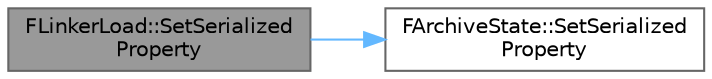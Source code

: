 digraph "FLinkerLoad::SetSerializedProperty"
{
 // INTERACTIVE_SVG=YES
 // LATEX_PDF_SIZE
  bgcolor="transparent";
  edge [fontname=Helvetica,fontsize=10,labelfontname=Helvetica,labelfontsize=10];
  node [fontname=Helvetica,fontsize=10,shape=box,height=0.2,width=0.4];
  rankdir="LR";
  Node1 [id="Node000001",label="FLinkerLoad::SetSerialized\lProperty",height=0.2,width=0.4,color="gray40", fillcolor="grey60", style="filled", fontcolor="black",tooltip="Overrides the property that is currently being serialized."];
  Node1 -> Node2 [id="edge1_Node000001_Node000002",color="steelblue1",style="solid",tooltip=" "];
  Node2 [id="Node000002",label="FArchiveState::SetSerialized\lProperty",height=0.2,width=0.4,color="grey40", fillcolor="white", style="filled",URL="$d8/dea/structFArchiveState.html#adb8bba18ac58c939a9a06e97aaaf3ad1",tooltip="Overrides the property that is currently being serialized."];
}

